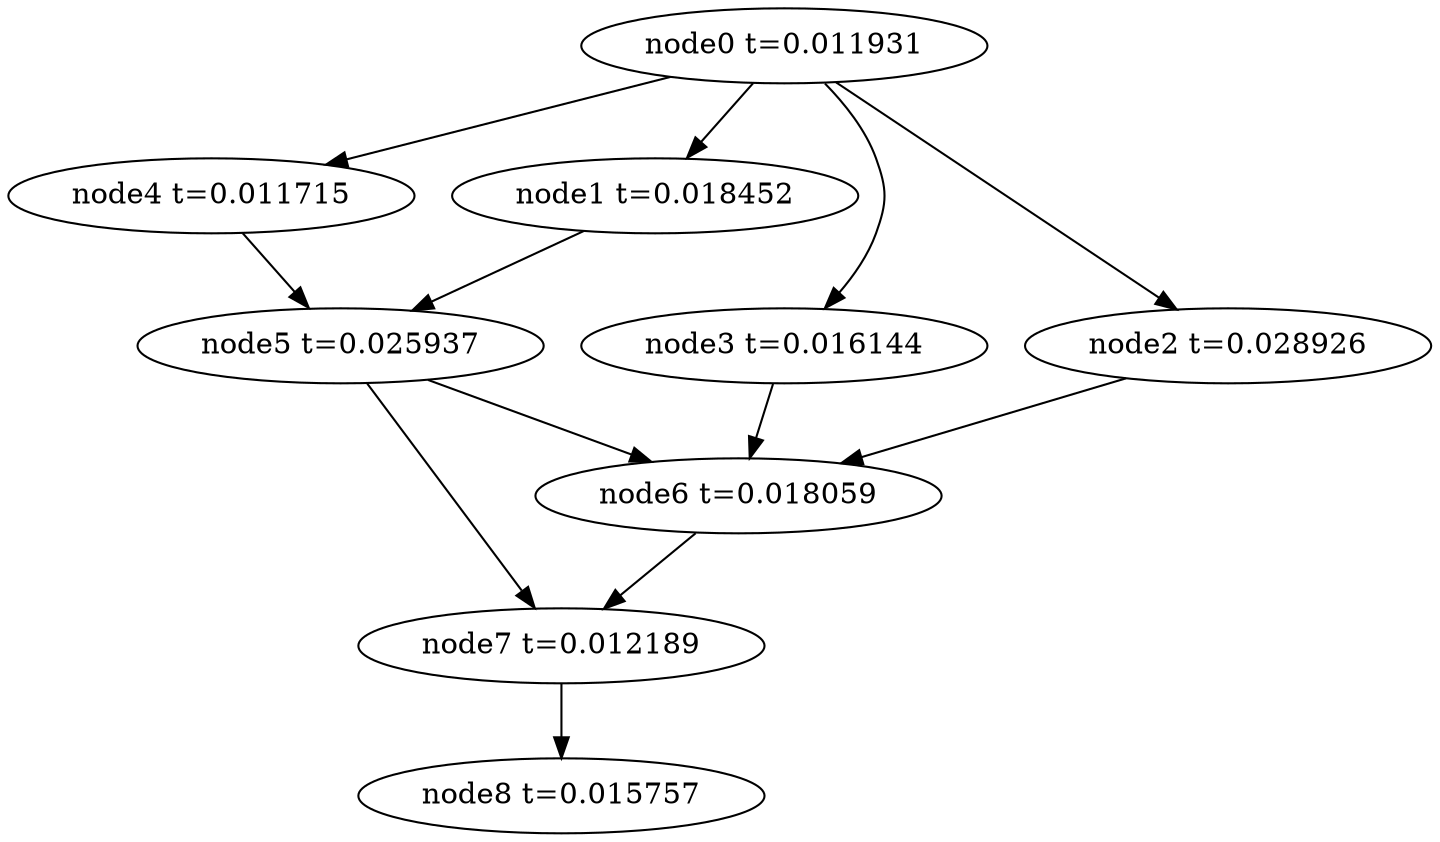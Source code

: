 digraph g{
	node8[label="node8 t=0.015757"]
	node7 -> node8
	node7[label="node7 t=0.012189"];
	node6 -> node7
	node6[label="node6 t=0.018059"];
	node5 -> node7
	node5 -> node6
	node5[label="node5 t=0.025937"];
	node4 -> node5
	node4[label="node4 t=0.011715"];
	node3 -> node6
	node3[label="node3 t=0.016144"];
	node2 -> node6
	node2[label="node2 t=0.028926"];
	node1 -> node5
	node1[label="node1 t=0.018452"];
	node0 -> node4
	node0 -> node3
	node0 -> node2
	node0 -> node1
	node0[label="node0 t=0.011931"];
}
